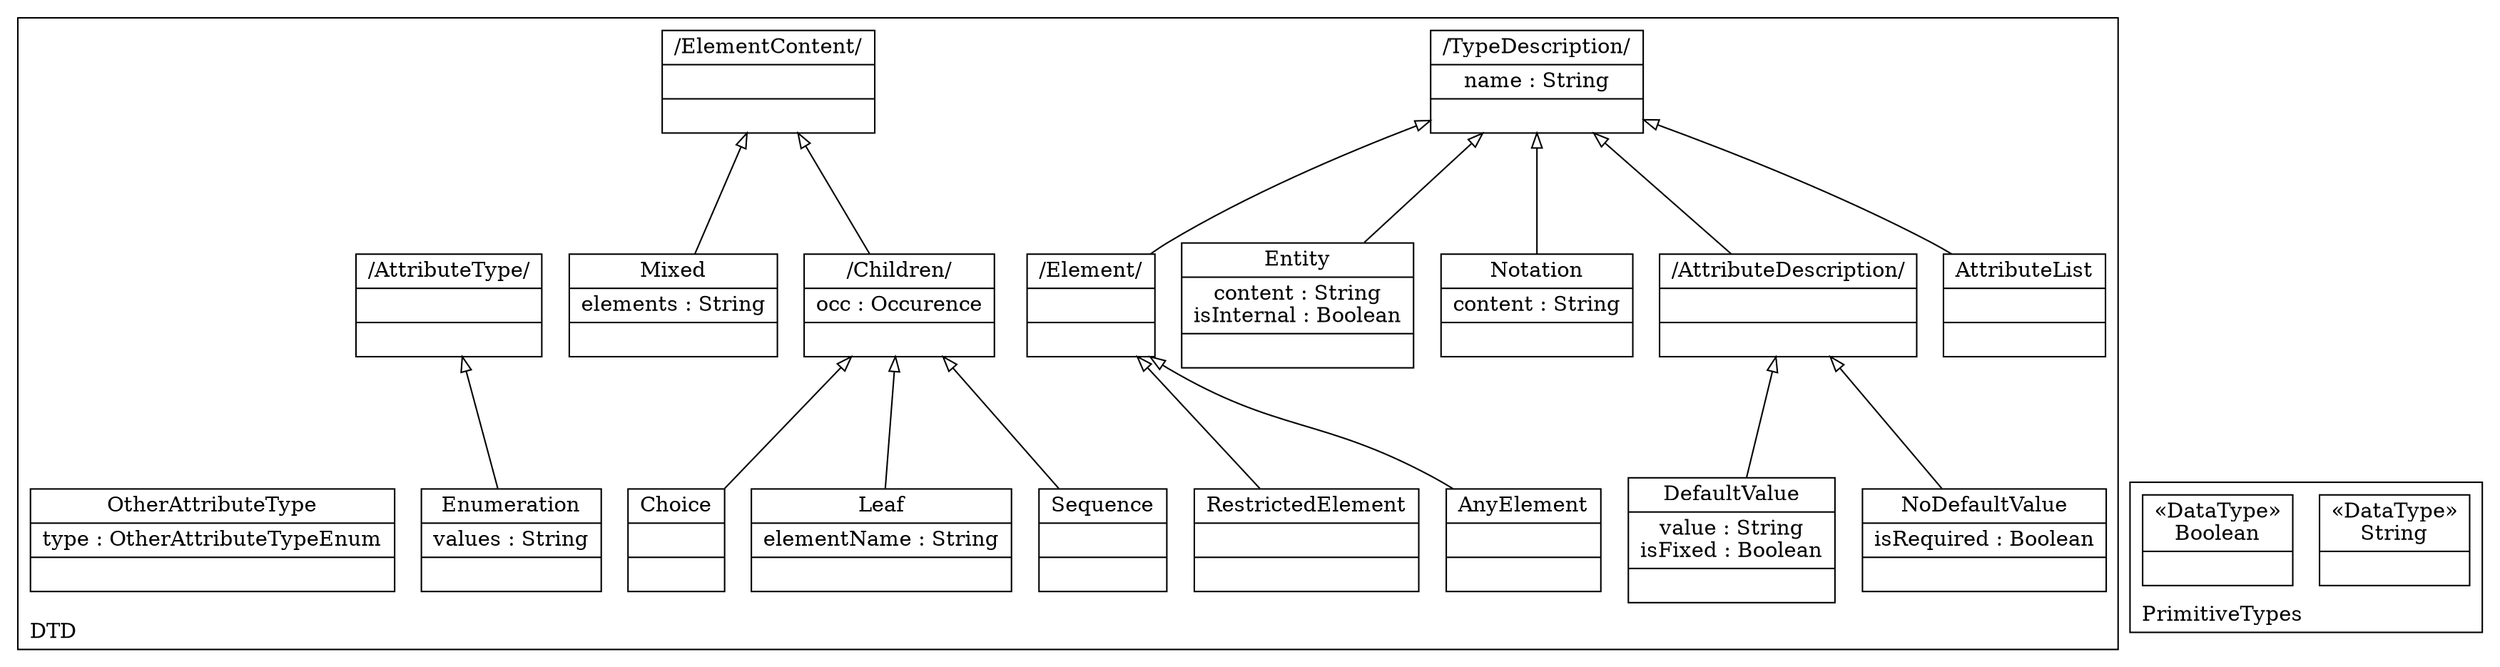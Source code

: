 digraph "KM3 Model in DOT" {
graph[rankdir=BT,labeljust=l,labelloc=t,nodeSep=0.75,compound=true];
 subgraph "cluster_DTD"{
labelloc=t
color=black
label=DTD
 node[shape=record];
TypeDescription[label="{/TypeDescription/|name : String| }"]
;
 node[shape=record];
Notation[label="{Notation|content : String| }"]
 Notation->TypeDescription[arrowhead=onormal,group=TypeDescription,minlen=2,constraint=true,]
;
 node[shape=record];
Entity[label="{Entity|content : String\nisInternal : Boolean| }"]
 Entity->TypeDescription[arrowhead=onormal,group=TypeDescription,minlen=2,constraint=true,]
;
 node[shape=record];
Element[label="{/Element/| | }"]
 Element->TypeDescription[arrowhead=onormal,group=TypeDescription,minlen=2,constraint=true,]
;
 node[shape=record];
AnyElement[label="{AnyElement| | }"]
 AnyElement->Element[arrowhead=onormal,group=Element,minlen=2,constraint=true,]
;
 node[shape=record];
RestrictedElement[label="{RestrictedElement| | }"]
 RestrictedElement->Element[arrowhead=onormal,group=Element,minlen=2,constraint=true,]
;
 node[shape=record];
ElementContent[label="{/ElementContent/| | }"]
;
 node[shape=record];
Mixed[label="{Mixed|elements : String| }"]
 Mixed->ElementContent[arrowhead=onormal,group=ElementContent,minlen=2,constraint=true,]
;
 node[shape=record];
Children[label="{/Children/|occ : Occurence| }"]
 Children->ElementContent[arrowhead=onormal,group=ElementContent,minlen=2,constraint=true,]
;
 node[shape=record];
Sequence[label="{Sequence| | }"]
 Sequence->Children[arrowhead=onormal,group=Children,minlen=2,constraint=true,]
;
 node[shape=record];
Leaf[label="{Leaf|elementName : String| }"]
 Leaf->Children[arrowhead=onormal,group=Children,minlen=2,constraint=true,]
;
 node[shape=record];
Choice[label="{Choice| | }"]
 Choice->Children[arrowhead=onormal,group=Children,minlen=2,constraint=true,]
;
 node[shape=record];
AttributeList[label="{AttributeList| | }"]
 AttributeList->TypeDescription[arrowhead=onormal,group=TypeDescription,minlen=2,constraint=true,]
;
 node[shape=record];
AttributeDescription[label="{/AttributeDescription/| | }"]
 AttributeDescription->TypeDescription[arrowhead=onormal,group=TypeDescription,minlen=2,constraint=true,]
;
 node[shape=record];
NoDefaultValue[label="{NoDefaultValue|isRequired : Boolean| }"]
 NoDefaultValue->AttributeDescription[arrowhead=onormal,group=AttributeDescription,minlen=2,constraint=true,]
;
 node[shape=record];
DefaultValue[label="{DefaultValue|value : String\nisFixed : Boolean| }"]
 DefaultValue->AttributeDescription[arrowhead=onormal,group=AttributeDescription,minlen=2,constraint=true,]
;
 node[shape=record];
AttributeType[label="{/AttributeType/| | }"]
;
 node[shape=record];
Enumeration[label="{Enumeration|values : String| }"]
 Enumeration->AttributeType[arrowhead=onormal,group=AttributeType,minlen=2,constraint=true,]
;
 node[shape=record];
OtherAttributeType[label="{OtherAttributeType|type : OtherAttributeTypeEnum| }"]
;

} subgraph "cluster_PrimitiveTypes"{
labelloc=t
color=black
label=PrimitiveTypes
 node[shape=record];
String[label="{&#171;DataType&#187;\nString|}"]
;
 node[shape=record];
Boolean[label="{&#171;DataType&#187;\nBoolean|}"]
;

}
}
